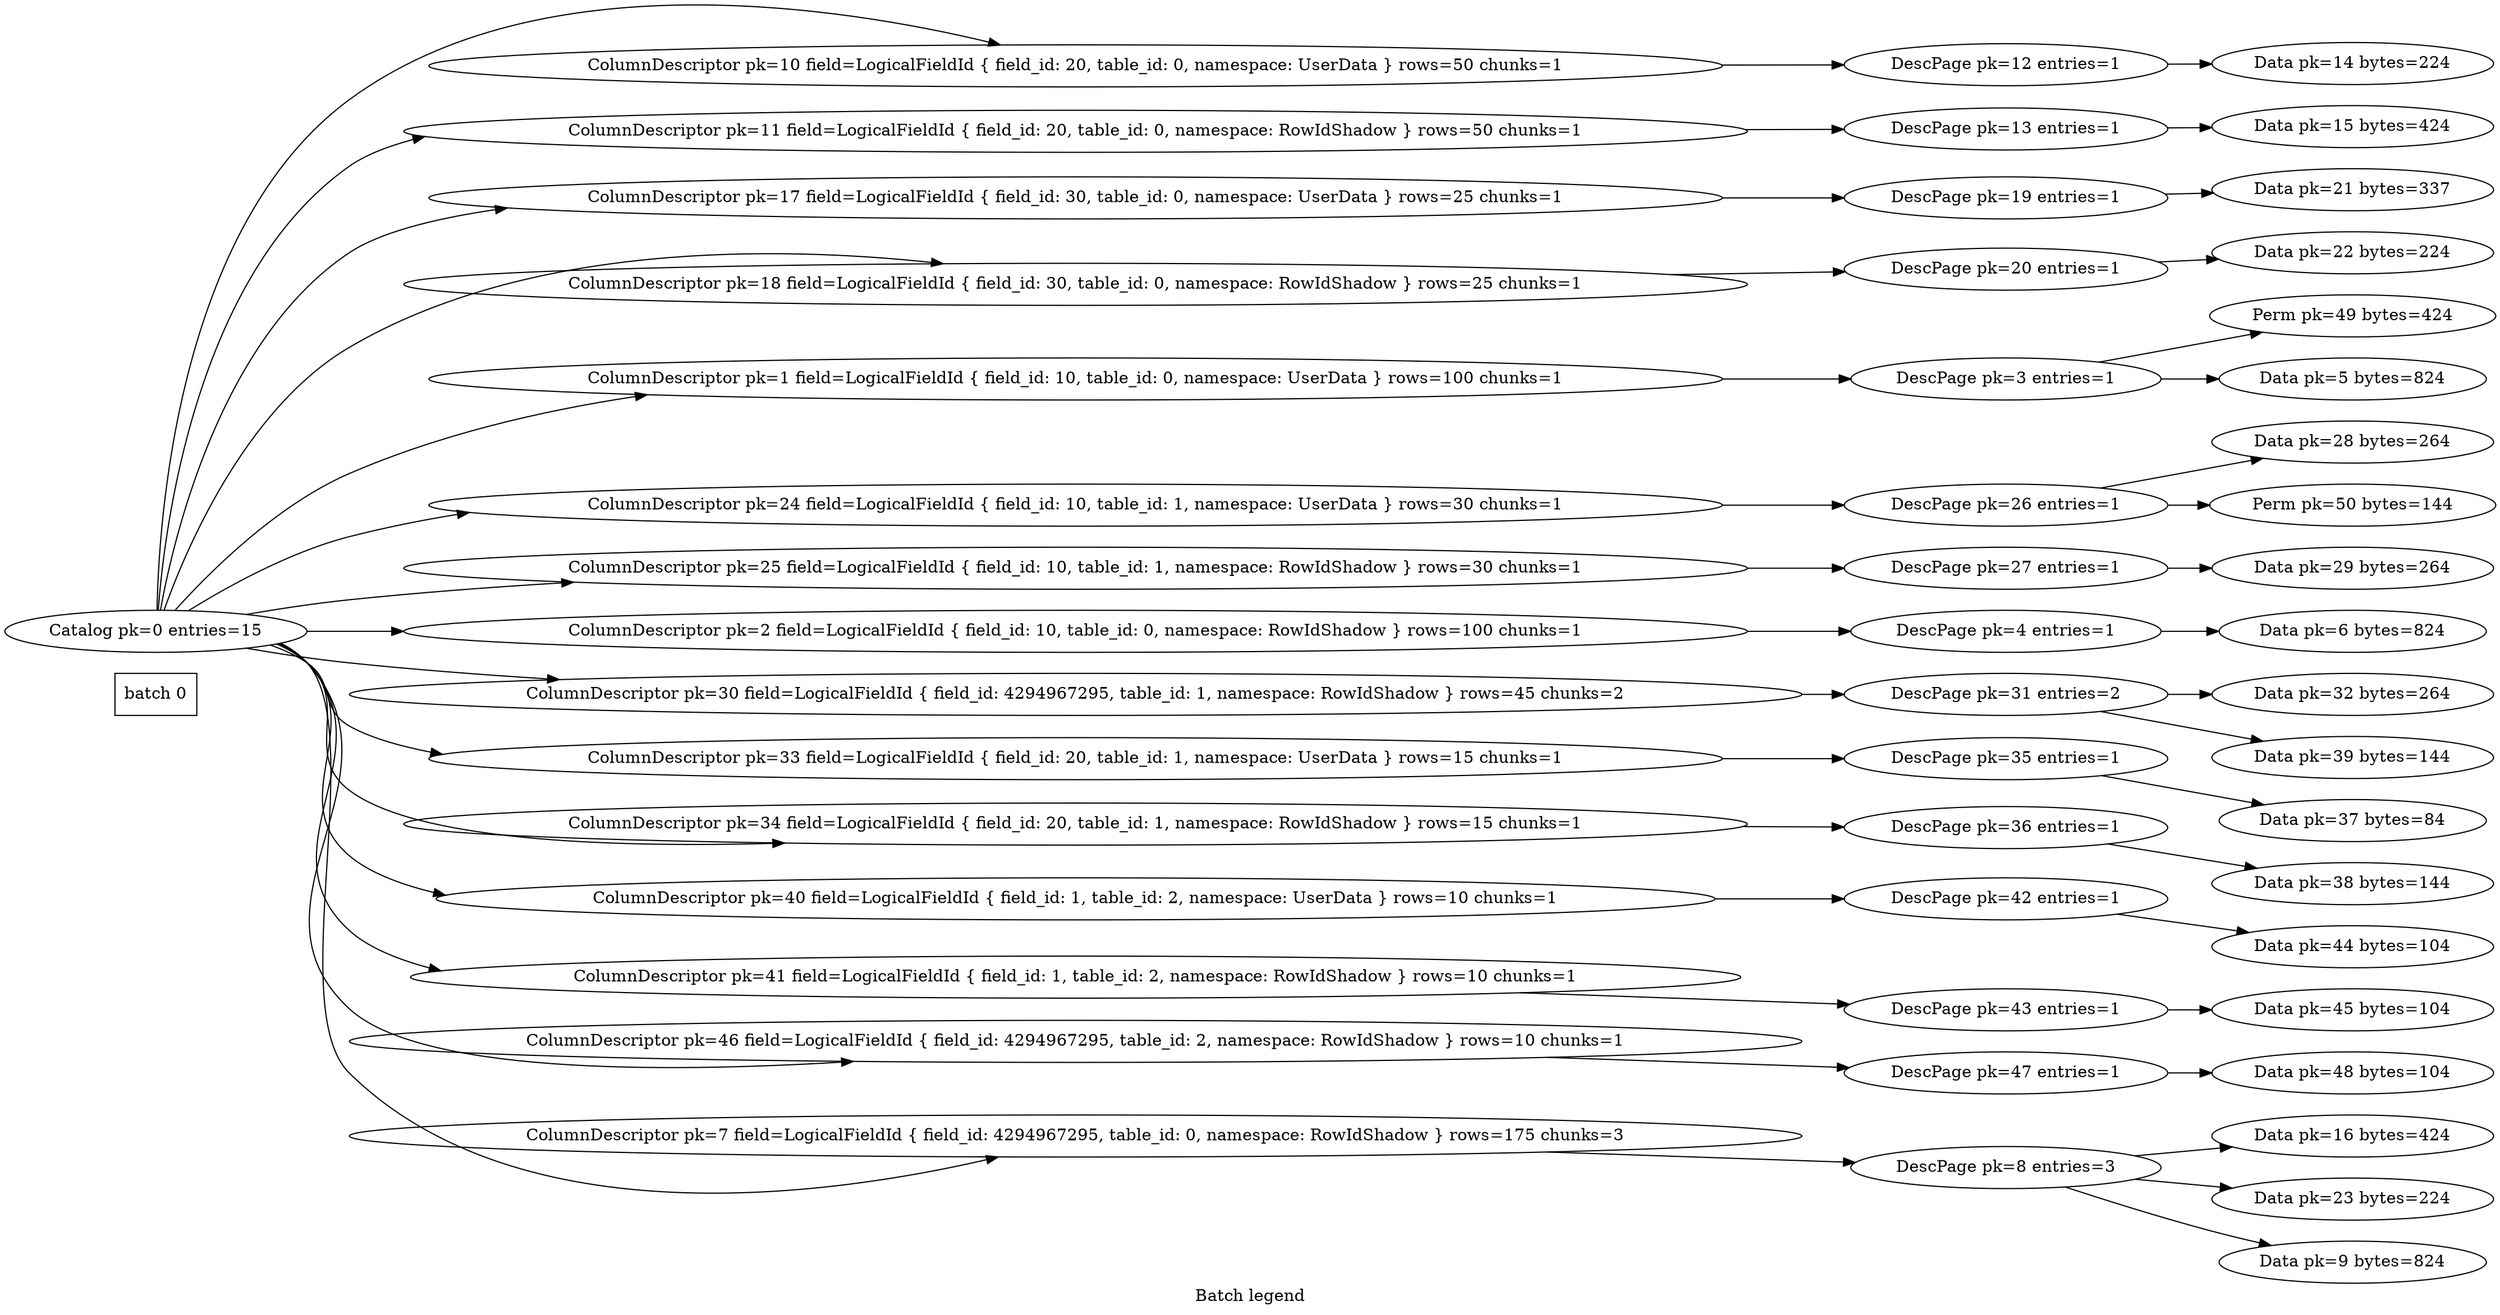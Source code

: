 digraph storage {
    l0 [label="batch 0" shape=box style=filled fillcolor=white];
    label="Batch legend";
  n0 -> n10;
  n0 -> n11;
  n0 -> n17;
  n0 -> n18;
  n0 -> n1;
  n0 -> n24;
  n0 -> n25;
  n0 -> n2;
  n0 -> n30;
  n0 -> n33;
  n0 -> n34;
  n0 -> n40;
  n0 -> n41;
  n0 -> n46;
  n0 -> n7;
  n0 [label="Catalog pk=0 entries=15" style=filled fillcolor=white];
  n1 -> n3;
  n1 [label="ColumnDescriptor pk=1 field=LogicalFieldId { field_id: 10, table_id: 0, namespace: UserData } rows=100 chunks=1" style=filled fillcolor=white];
  n10 -> n12;
  n10 [label="ColumnDescriptor pk=10 field=LogicalFieldId { field_id: 20, table_id: 0, namespace: UserData } rows=50 chunks=1" style=filled fillcolor=white];
  n11 -> n13;
  n11 [label="ColumnDescriptor pk=11 field=LogicalFieldId { field_id: 20, table_id: 0, namespace: RowIdShadow } rows=50 chunks=1" style=filled fillcolor=white];
  n12 -> n14;
  n12 [label="DescPage pk=12 entries=1" style=filled fillcolor=white];
  n13 -> n15;
  n13 [label="DescPage pk=13 entries=1" style=filled fillcolor=white];
  n14 [label="Data pk=14 bytes=224" style=filled fillcolor=white];
  n15 [label="Data pk=15 bytes=424" style=filled fillcolor=white];
  n16 [label="Data pk=16 bytes=424" style=filled fillcolor=white];
  n17 -> n19;
  n17 [label="ColumnDescriptor pk=17 field=LogicalFieldId { field_id: 30, table_id: 0, namespace: UserData } rows=25 chunks=1" style=filled fillcolor=white];
  n18 -> n20;
  n18 [label="ColumnDescriptor pk=18 field=LogicalFieldId { field_id: 30, table_id: 0, namespace: RowIdShadow } rows=25 chunks=1" style=filled fillcolor=white];
  n19 -> n21;
  n19 [label="DescPage pk=19 entries=1" style=filled fillcolor=white];
  n2 -> n4;
  n2 [label="ColumnDescriptor pk=2 field=LogicalFieldId { field_id: 10, table_id: 0, namespace: RowIdShadow } rows=100 chunks=1" style=filled fillcolor=white];
  n20 -> n22;
  n20 [label="DescPage pk=20 entries=1" style=filled fillcolor=white];
  n21 [label="Data pk=21 bytes=337" style=filled fillcolor=white];
  n22 [label="Data pk=22 bytes=224" style=filled fillcolor=white];
  n23 [label="Data pk=23 bytes=224" style=filled fillcolor=white];
  n24 -> n26;
  n24 [label="ColumnDescriptor pk=24 field=LogicalFieldId { field_id: 10, table_id: 1, namespace: UserData } rows=30 chunks=1" style=filled fillcolor=white];
  n25 -> n27;
  n25 [label="ColumnDescriptor pk=25 field=LogicalFieldId { field_id: 10, table_id: 1, namespace: RowIdShadow } rows=30 chunks=1" style=filled fillcolor=white];
  n26 -> n28;
  n26 -> n50;
  n26 [label="DescPage pk=26 entries=1" style=filled fillcolor=white];
  n27 -> n29;
  n27 [label="DescPage pk=27 entries=1" style=filled fillcolor=white];
  n28 [label="Data pk=28 bytes=264" style=filled fillcolor=white];
  n29 [label="Data pk=29 bytes=264" style=filled fillcolor=white];
  n3 -> n49;
  n3 -> n5;
  n3 [label="DescPage pk=3 entries=1" style=filled fillcolor=white];
  n30 -> n31;
  n30 [label="ColumnDescriptor pk=30 field=LogicalFieldId { field_id: 4294967295, table_id: 1, namespace: RowIdShadow } rows=45 chunks=2" style=filled fillcolor=white];
  n31 -> n32;
  n31 -> n39;
  n31 [label="DescPage pk=31 entries=2" style=filled fillcolor=white];
  n32 [label="Data pk=32 bytes=264" style=filled fillcolor=white];
  n33 -> n35;
  n33 [label="ColumnDescriptor pk=33 field=LogicalFieldId { field_id: 20, table_id: 1, namespace: UserData } rows=15 chunks=1" style=filled fillcolor=white];
  n34 -> n36;
  n34 [label="ColumnDescriptor pk=34 field=LogicalFieldId { field_id: 20, table_id: 1, namespace: RowIdShadow } rows=15 chunks=1" style=filled fillcolor=white];
  n35 -> n37;
  n35 [label="DescPage pk=35 entries=1" style=filled fillcolor=white];
  n36 -> n38;
  n36 [label="DescPage pk=36 entries=1" style=filled fillcolor=white];
  n37 [label="Data pk=37 bytes=84" style=filled fillcolor=white];
  n38 [label="Data pk=38 bytes=144" style=filled fillcolor=white];
  n39 [label="Data pk=39 bytes=144" style=filled fillcolor=white];
  n4 -> n6;
  n4 [label="DescPage pk=4 entries=1" style=filled fillcolor=white];
  n40 -> n42;
  n40 [label="ColumnDescriptor pk=40 field=LogicalFieldId { field_id: 1, table_id: 2, namespace: UserData } rows=10 chunks=1" style=filled fillcolor=white];
  n41 -> n43;
  n41 [label="ColumnDescriptor pk=41 field=LogicalFieldId { field_id: 1, table_id: 2, namespace: RowIdShadow } rows=10 chunks=1" style=filled fillcolor=white];
  n42 -> n44;
  n42 [label="DescPage pk=42 entries=1" style=filled fillcolor=white];
  n43 -> n45;
  n43 [label="DescPage pk=43 entries=1" style=filled fillcolor=white];
  n44 [label="Data pk=44 bytes=104" style=filled fillcolor=white];
  n45 [label="Data pk=45 bytes=104" style=filled fillcolor=white];
  n46 -> n47;
  n46 [label="ColumnDescriptor pk=46 field=LogicalFieldId { field_id: 4294967295, table_id: 2, namespace: RowIdShadow } rows=10 chunks=1" style=filled fillcolor=white];
  n47 -> n48;
  n47 [label="DescPage pk=47 entries=1" style=filled fillcolor=white];
  n48 [label="Data pk=48 bytes=104" style=filled fillcolor=white];
  n49 [label="Perm pk=49 bytes=424" style=filled fillcolor=white];
  n5 [label="Data pk=5 bytes=824" style=filled fillcolor=white];
  n50 [label="Perm pk=50 bytes=144" style=filled fillcolor=white];
  n6 [label="Data pk=6 bytes=824" style=filled fillcolor=white];
  n7 -> n8;
  n7 [label="ColumnDescriptor pk=7 field=LogicalFieldId { field_id: 4294967295, table_id: 0, namespace: RowIdShadow } rows=175 chunks=3" style=filled fillcolor=white];
  n8 -> n16;
  n8 -> n23;
  n8 -> n9;
  n8 [label="DescPage pk=8 entries=3" style=filled fillcolor=white];
  n9 [label="Data pk=9 bytes=824" style=filled fillcolor=white];
  node [shape=box, fontname="monospace"];
  rankdir=LR;
  subgraph cluster_legend {
  }
}
